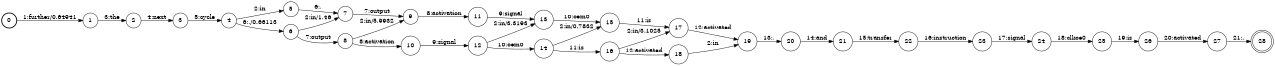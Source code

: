 digraph FST {
rankdir = LR;
size = "8.5,11";
label = "";
center = 1;
orientation = Portrait;
ranksep = "0.4";
nodesep = "0.25";
0 [label = "0", shape = circle, style = bold, fontsize = 14]
	0 -> 1 [label = "1:further/0.64941", fontsize = 14];
1 [label = "1", shape = circle, style = solid, fontsize = 14]
	1 -> 2 [label = "3:the", fontsize = 14];
2 [label = "2", shape = circle, style = solid, fontsize = 14]
	2 -> 3 [label = "4:next", fontsize = 14];
3 [label = "3", shape = circle, style = solid, fontsize = 14]
	3 -> 4 [label = "5:cycle", fontsize = 14];
4 [label = "4", shape = circle, style = solid, fontsize = 14]
	4 -> 5 [label = "2:in", fontsize = 14];
	4 -> 6 [label = "6:,/0.66113", fontsize = 14];
5 [label = "5", shape = circle, style = solid, fontsize = 14]
	5 -> 7 [label = "6:,", fontsize = 14];
6 [label = "6", shape = circle, style = solid, fontsize = 14]
	6 -> 7 [label = "2:in/1.46", fontsize = 14];
	6 -> 8 [label = "7:output", fontsize = 14];
7 [label = "7", shape = circle, style = solid, fontsize = 14]
	7 -> 9 [label = "7:output", fontsize = 14];
8 [label = "8", shape = circle, style = solid, fontsize = 14]
	8 -> 9 [label = "2:in/5.9932", fontsize = 14];
	8 -> 10 [label = "8:activation", fontsize = 14];
9 [label = "9", shape = circle, style = solid, fontsize = 14]
	9 -> 11 [label = "8:activation", fontsize = 14];
10 [label = "10", shape = circle, style = solid, fontsize = 14]
	10 -> 12 [label = "9:signal", fontsize = 14];
11 [label = "11", shape = circle, style = solid, fontsize = 14]
	11 -> 13 [label = "9:signal", fontsize = 14];
12 [label = "12", shape = circle, style = solid, fontsize = 14]
	12 -> 13 [label = "2:in/3.3193", fontsize = 14];
	12 -> 14 [label = "10:oem0", fontsize = 14];
13 [label = "13", shape = circle, style = solid, fontsize = 14]
	13 -> 15 [label = "10:oem0", fontsize = 14];
14 [label = "14", shape = circle, style = solid, fontsize = 14]
	14 -> 15 [label = "2:in/0.7832", fontsize = 14];
	14 -> 16 [label = "11:is", fontsize = 14];
15 [label = "15", shape = circle, style = solid, fontsize = 14]
	15 -> 17 [label = "11:is", fontsize = 14];
16 [label = "16", shape = circle, style = solid, fontsize = 14]
	16 -> 17 [label = "2:in/3.1025", fontsize = 14];
	16 -> 18 [label = "12:activated", fontsize = 14];
17 [label = "17", shape = circle, style = solid, fontsize = 14]
	17 -> 19 [label = "12:activated", fontsize = 14];
18 [label = "18", shape = circle, style = solid, fontsize = 14]
	18 -> 19 [label = "2:in", fontsize = 14];
19 [label = "19", shape = circle, style = solid, fontsize = 14]
	19 -> 20 [label = "13:,", fontsize = 14];
20 [label = "20", shape = circle, style = solid, fontsize = 14]
	20 -> 21 [label = "14:and", fontsize = 14];
21 [label = "21", shape = circle, style = solid, fontsize = 14]
	21 -> 22 [label = "15:transfer", fontsize = 14];
22 [label = "22", shape = circle, style = solid, fontsize = 14]
	22 -> 23 [label = "16:instruction", fontsize = 14];
23 [label = "23", shape = circle, style = solid, fontsize = 14]
	23 -> 24 [label = "17:signal", fontsize = 14];
24 [label = "24", shape = circle, style = solid, fontsize = 14]
	24 -> 25 [label = "18:clkoe0", fontsize = 14];
25 [label = "25", shape = circle, style = solid, fontsize = 14]
	25 -> 26 [label = "19:is", fontsize = 14];
26 [label = "26", shape = circle, style = solid, fontsize = 14]
	26 -> 27 [label = "20:activated", fontsize = 14];
27 [label = "27", shape = circle, style = solid, fontsize = 14]
	27 -> 28 [label = "21:.", fontsize = 14];
28 [label = "28", shape = doublecircle, style = solid, fontsize = 14]
}
